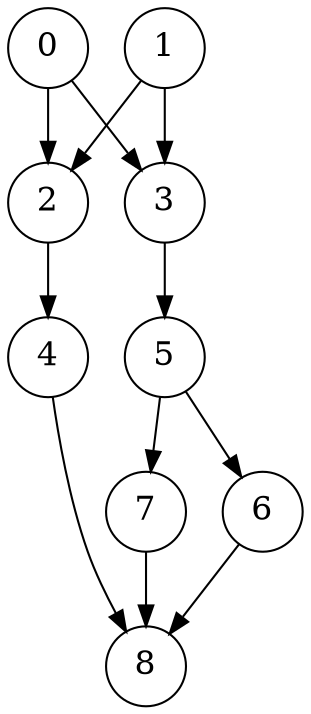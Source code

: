 // 9, [[2,0],[2,1],[3,0],[3,1],[4,2],[5,3],[6,5],[7,5],[8,4],[8,6],[8,7]]
// True

digraph 9 {
    graph [dpi=300]
    layout="dot"

    node [shape="circle", fontsize=16]
    0, 1, 2, 3, 4, 5, 6, 7, 8

    0 -> 2
    1 -> 2
    0 -> 3
    1 -> 3
    2 -> 4
    3 -> 5
    5 -> 6
    5 -> 7
    4 -> 8
    6 -> 8
    7 -> 8
}

